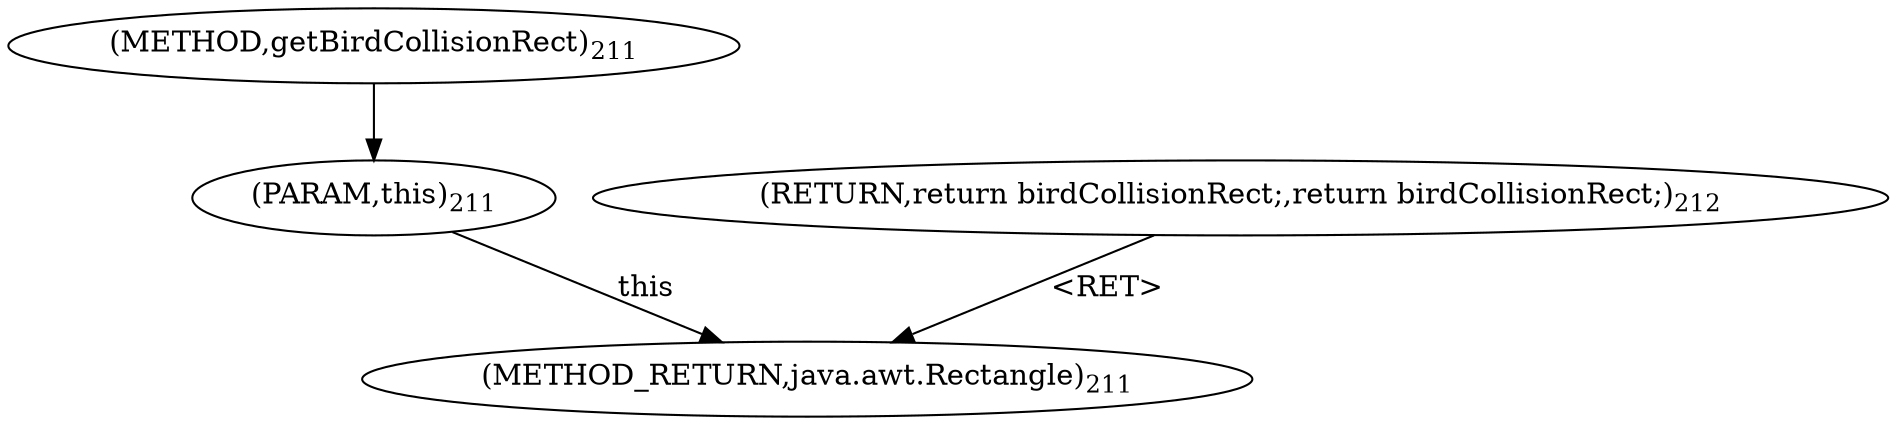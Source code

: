 digraph "getBirdCollisionRect" {  
"861" [label = <(METHOD,getBirdCollisionRect)<SUB>211</SUB>> ]
"870" [label = <(METHOD_RETURN,java.awt.Rectangle)<SUB>211</SUB>> ]
"862" [label = <(PARAM,this)<SUB>211</SUB>> ]
"864" [label = <(RETURN,return birdCollisionRect;,return birdCollisionRect;)<SUB>212</SUB>> ]
  "864" -> "870"  [ label = "&lt;RET&gt;"] 
  "862" -> "870"  [ label = "this"] 
  "861" -> "862" 
}

